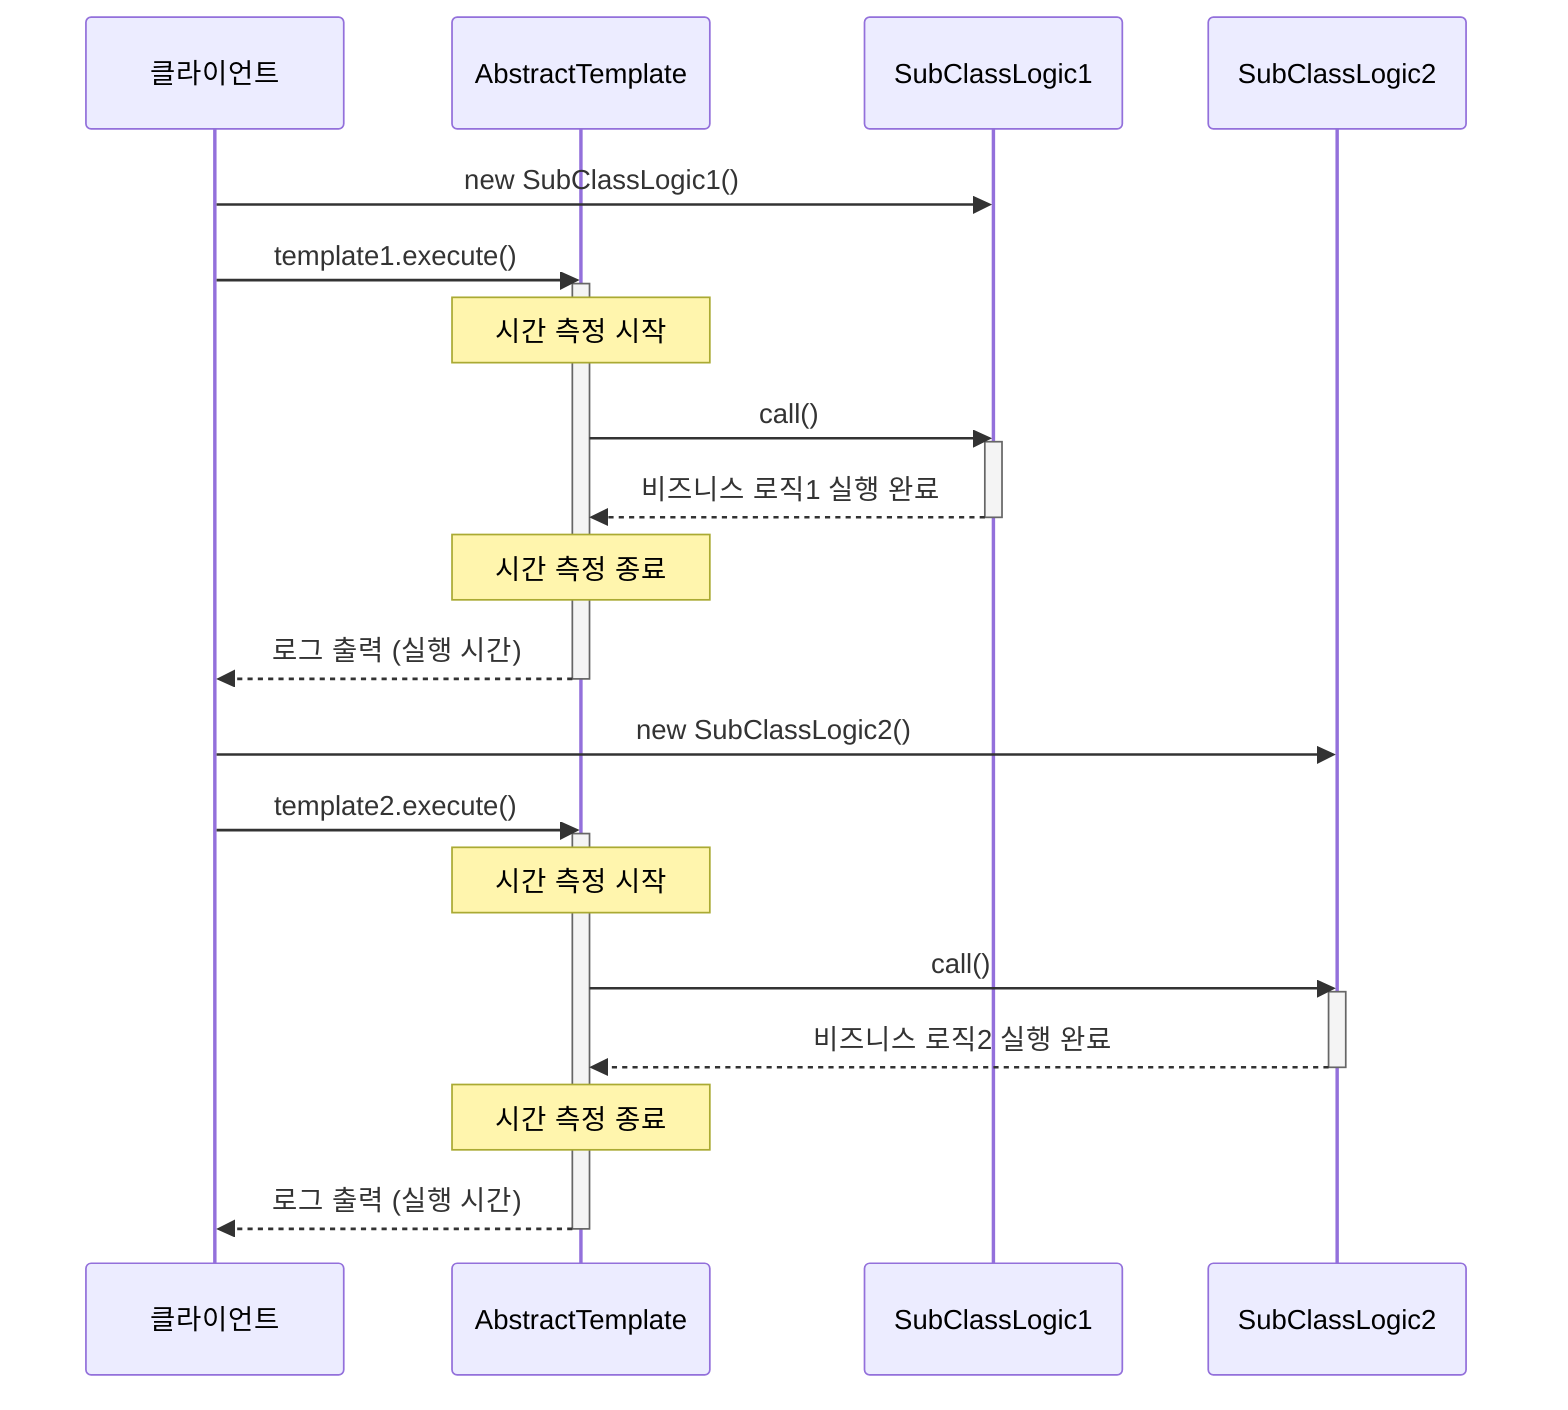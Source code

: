 sequenceDiagram
    participant Client as 클라이언트
    participant Template as AbstractTemplate
    participant Sub1 as SubClassLogic1
    participant Sub2 as SubClassLogic2
    
    %% 첫 번째 케이스
    Client->>Sub1: new SubClassLogic1()
    Client->>Template: template1.execute()
    activate Template
    Note over Template: 시간 측정 시작
    Template->>Sub1: call()
    activate Sub1
    Sub1-->>Template: 비즈니스 로직1 실행 완료
    deactivate Sub1
    Note over Template: 시간 측정 종료
    Template-->>Client: 로그 출력 (실행 시간)
    deactivate Template
    
    %% 두 번째 케이스
    Client->>Sub2: new SubClassLogic2()
    Client->>Template: template2.execute()
    activate Template
    Note over Template: 시간 측정 시작
    Template->>Sub2: call()
    activate Sub2
    Sub2-->>Template: 비즈니스 로직2 실행 완료
    deactivate Sub2
    Note over Template: 시간 측정 종료
    Template-->>Client: 로그 출력 (실행 시간)
    deactivate Template